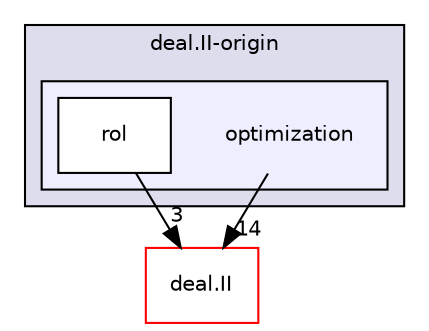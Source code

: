 digraph "include/deal.II-origin/optimization" {
  compound=true
  node [ fontsize="10", fontname="Helvetica"];
  edge [ labelfontsize="10", labelfontname="Helvetica"];
  subgraph clusterdir_1627ce85bc33b76c4cb222dfe9aeffd7 {
    graph [ bgcolor="#ddddee", pencolor="black", label="deal.II-origin" fontname="Helvetica", fontsize="10", URL="dir_1627ce85bc33b76c4cb222dfe9aeffd7.html"]
  subgraph clusterdir_2d78c9d3cad7bf6675fde63f6f86da4b {
    graph [ bgcolor="#eeeeff", pencolor="black", label="" URL="dir_2d78c9d3cad7bf6675fde63f6f86da4b.html"];
    dir_2d78c9d3cad7bf6675fde63f6f86da4b [shape=plaintext label="optimization"];
    dir_33d4b829deb94e1e2e9d294e1e6ff1da [shape=box label="rol" color="black" fillcolor="white" style="filled" URL="dir_33d4b829deb94e1e2e9d294e1e6ff1da.html"];
  }
  }
  dir_ee90d91a514b839c31faec7a1d916f67 [shape=box label="deal.II" fillcolor="white" style="filled" color="red" URL="dir_ee90d91a514b839c31faec7a1d916f67.html"];
  dir_33d4b829deb94e1e2e9d294e1e6ff1da->dir_ee90d91a514b839c31faec7a1d916f67 [headlabel="3", labeldistance=1.5 headhref="dir_000119_000009.html"];
  dir_2d78c9d3cad7bf6675fde63f6f86da4b->dir_ee90d91a514b839c31faec7a1d916f67 [headlabel="14", labeldistance=1.5 headhref="dir_000116_000009.html"];
}
